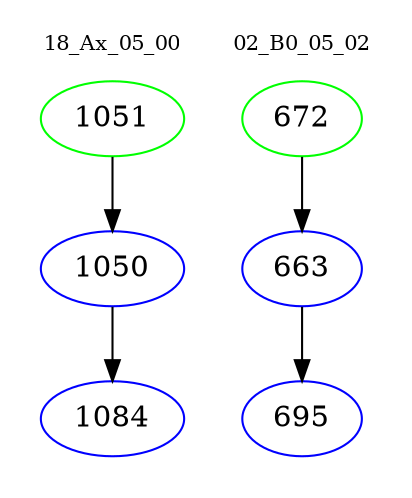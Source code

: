 digraph{
subgraph cluster_0 {
color = white
label = "18_Ax_05_00";
fontsize=10;
T0_1051 [label="1051", color="green"]
T0_1051 -> T0_1050 [color="black"]
T0_1050 [label="1050", color="blue"]
T0_1050 -> T0_1084 [color="black"]
T0_1084 [label="1084", color="blue"]
}
subgraph cluster_1 {
color = white
label = "02_B0_05_02";
fontsize=10;
T1_672 [label="672", color="green"]
T1_672 -> T1_663 [color="black"]
T1_663 [label="663", color="blue"]
T1_663 -> T1_695 [color="black"]
T1_695 [label="695", color="blue"]
}
}
